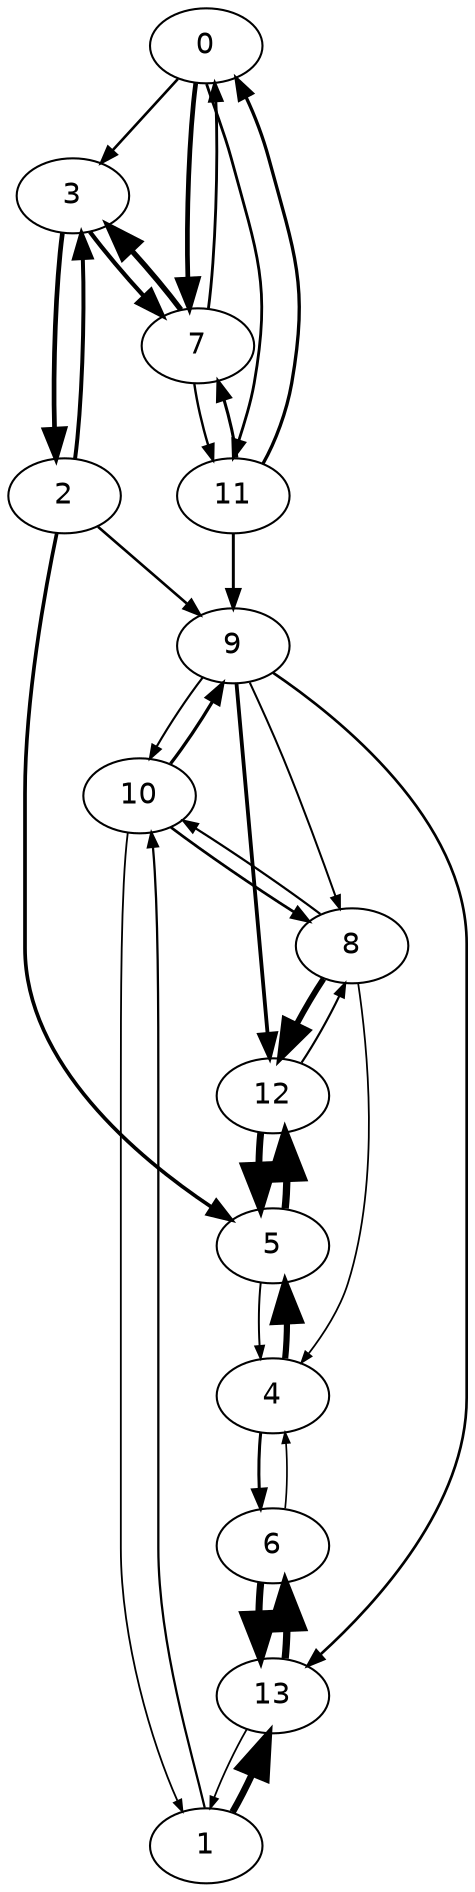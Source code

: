 digraph "" {
	node [fontname=Helvetica];
	0 -> 3	[arrowsize=0.792829261712753,
		penwidth=1.2591994156614315];
	0 -> 7	[arrowsize=1.4245916654168962,
		penwidth=2.2625867627209533];
	0 -> 11	[arrowsize=0.8514770961335023,
		penwidth=1.3523459762120333];
	3 -> 7	[arrowsize=1.29489218368796,
		penwidth=2.0565934682102895];
	3 -> 2	[arrowsize=1.4201462984105602,
		penwidth=2.2555264739461838];
	7 -> 0	[arrowsize=0.8589401822458671,
		penwidth=1.36419911297873];
	7 -> 3	[arrowsize=1.6421305767341876,
		penwidth=2.6080897395190044];
	7 -> 11	[arrowsize=0.7347913558044679,
		penwidth=1.167021565101214];
	11 -> 0	[arrowsize=1.0032115028563633,
		penwidth=1.593335916301283];
	11 -> 7	[arrowsize=0.9236523758463007,
		penwidth=1.466977302814713];
	11 -> 9	[arrowsize=0.897147970263694,
		penwidth=1.4248820704188083];
	1 -> 10	[arrowsize=0.6906297322250222,
		penwidth=1.0968825158868];
	1 -> 13	[arrowsize=2.046629501082791,
		penwidth=3.25052920760208];
	10 -> 1	[arrowsize=0.5492867216323666,
		penwidth=0.8723965578867];
	10 -> 9	[arrowsize=0.9811696880065371,
		penwidth=1.5583283280103828];
	10 -> 8	[arrowsize=0.8252860783370781,
		penwidth=1.3107484773588889];
	13 -> 1	[arrowsize=0.5349041385474911,
		penwidth=0.8495536318107212];
	13 -> 6	[arrowsize=2.2034145167519807,
		penwidth=3.4995407030766756];
	2 -> 3	[arrowsize=1.203444802018987,
		penwidth=1.9113535090889793];
	2 -> 5	[arrowsize=1.1168396519082617,
		penwidth=1.7738041530307689];
	2 -> 9	[arrowsize=0.7931810775267234,
		penwidth=1.2597581819542079];
	5 -> 4	[arrowsize=0.5960494221312694,
		penwidth=0.9466667292673103];
	5 -> 12	[arrowsize=2.21,
		penwidth=3.5100000000000002];
	9 -> 10	[arrowsize=0.6445514713057103,
		penwidth=1.023699395603187];
	9 -> 13	[arrowsize=0.8080375613391341,
		penwidth=1.2833537738915661];
	9 -> 12	[arrowsize=1.1522069055081832,
		penwidth=1.8299756734541732];
	9 -> 8	[arrowsize=0.6166268491798204,
		penwidth=0.9793485251679501];
	4 -> 5	[arrowsize=1.8694634103210246,
		penwidth=2.9691477693333925];
	4 -> 6	[arrowsize=0.9174940539678723,
		penwidth=1.4571964386548562];
	6 -> 13	[arrowsize=2.1376383897575724,
		penwidth=3.3950727366737916];
	6 -> 4	[arrowsize=0.51,
		penwidth=0.81];
	12 -> 5	[arrowsize=2.080822227245765,
		penwidth=3.304835302096215];
	12 -> 8	[arrowsize=0.655168067325068,
		penwidth=1.04056104810452];
	8 -> 10	[arrowsize=0.6767733681752613,
		penwidth=1.074875349454827];
	8 -> 4	[arrowsize=0.5355630260164951,
		penwidth=0.8506001001438452];
	8 -> 12	[arrowsize=1.7771207295827864,
		penwidth=2.8224858646314845];
}
